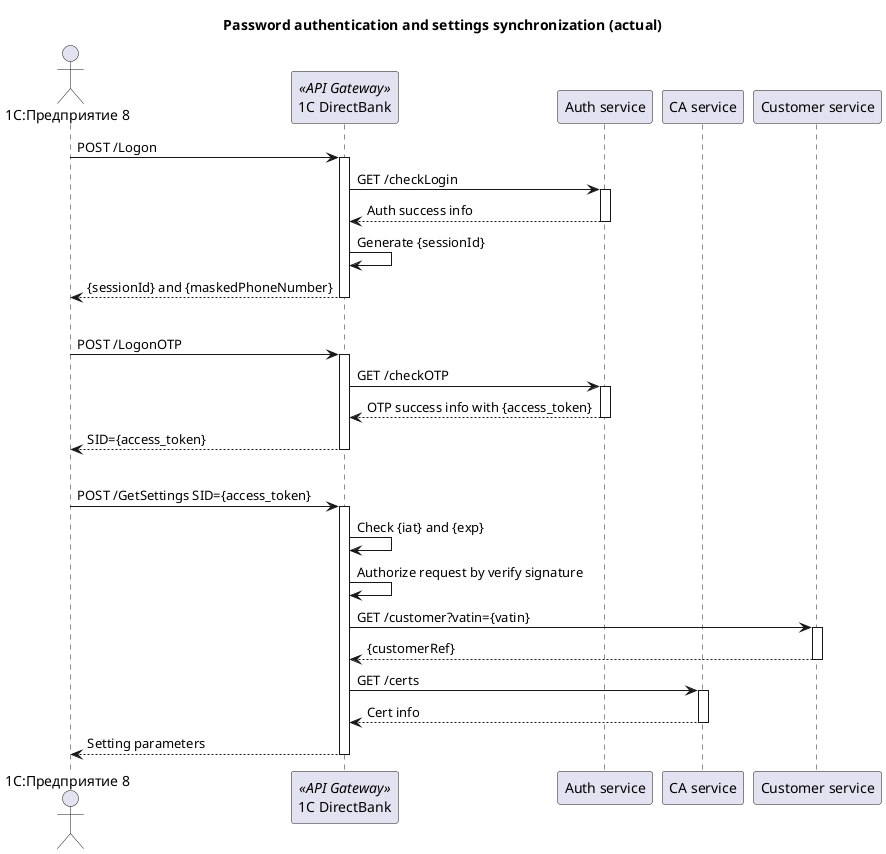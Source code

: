 @startuml 1c-directbank-proposal-auth&sync-sequence

actor "1C:Предприятие 8" as 1CERP
participant "1C DirectBank" as 1CDirect <<API Gateway>>
participant "Auth service" as AutheService
participant "CA service" as CAService
participant "Customer service" as CustomerService

title Password authentication and settings synchronization (actual)

1CERP -> 1CDirect: POST /Logon
activate 1CDirect

1CDirect -> AutheService: GET /checkLogin
activate AutheService
return Auth success info

1CDirect -> 1CDirect: Generate {sessionId}
return {sessionId} and {maskedPhoneNumber}

|||

1CERP -> 1CDirect: POST /LogonOTP
activate 1CDirect

1CDirect -> AutheService: GET /checkOTP
activate AutheService

return OTP success info with {access_token}

return SID={access_token}

|||

1CERP -> 1CDirect: POST /GetSettings SID={access_token}
activate 1CDirect

1CDirect -> 1CDirect: Check {iat} and {exp}
1CDirect -> 1CDirect: Authorize request by verify signature

1CDirect -> CustomerService: GET /customer?vatin={vatin}
activate CustomerService

return {customerRef}

1CDirect -> CAService: GET /certs
activate CAService

return Cert info

return Setting parameters 

@enduml


@startuml 1c-directbank-proposal-cryptopro-cert-auth-sequence

actor "1C:Предприятие 8" as 1CERP
participant "1C DirectBank" as 1CDirect <<API Gateway>>
participant "Auth service" as AutheService <<Component>>
participant "CA service" as CAService <<Component>>

title Authentication by certificate (propose auth)

1CERP -> 1CDirect: POST /LogonCert
activate 1CDirect

1CDirect -> AutheService: POST /token?grant_type=certificate
activate AutheService

AutheService -> CAService: GET /certs?serial_number={serial_number}
activate CAService

return Certificate {status}, {public_key} and {user_id}

AutheService -> AutheService: Create client session

AutheService -> AutheService: Generate JWT {access_token}

AutheService -> AutheService: Encrypt {access_token} to {encrypted_access_token}

return {encrypted_access_token}

return EncryptedSID={encrypted_access_token}

|||

1CERP -> 1CDirect: Request with SID={access_token}
activate 1CDirect

1CDirect -> 1CDirect: Check {iat} and {exp}
1CDirect -> 1CDirect: Authorize request by verify signature

return Response something

@enduml